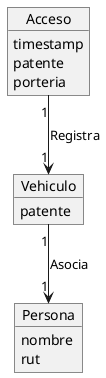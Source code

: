 @startuml diagram

object Persona {
 nombre
 rut
}

object Vehiculo {
 patente
}

object Acceso {
 timestamp
 patente
 porteria
}

Acceso "1" --> "1" Vehiculo: Registra
Vehiculo "1" --> "1" Persona: Asocia
@enduml